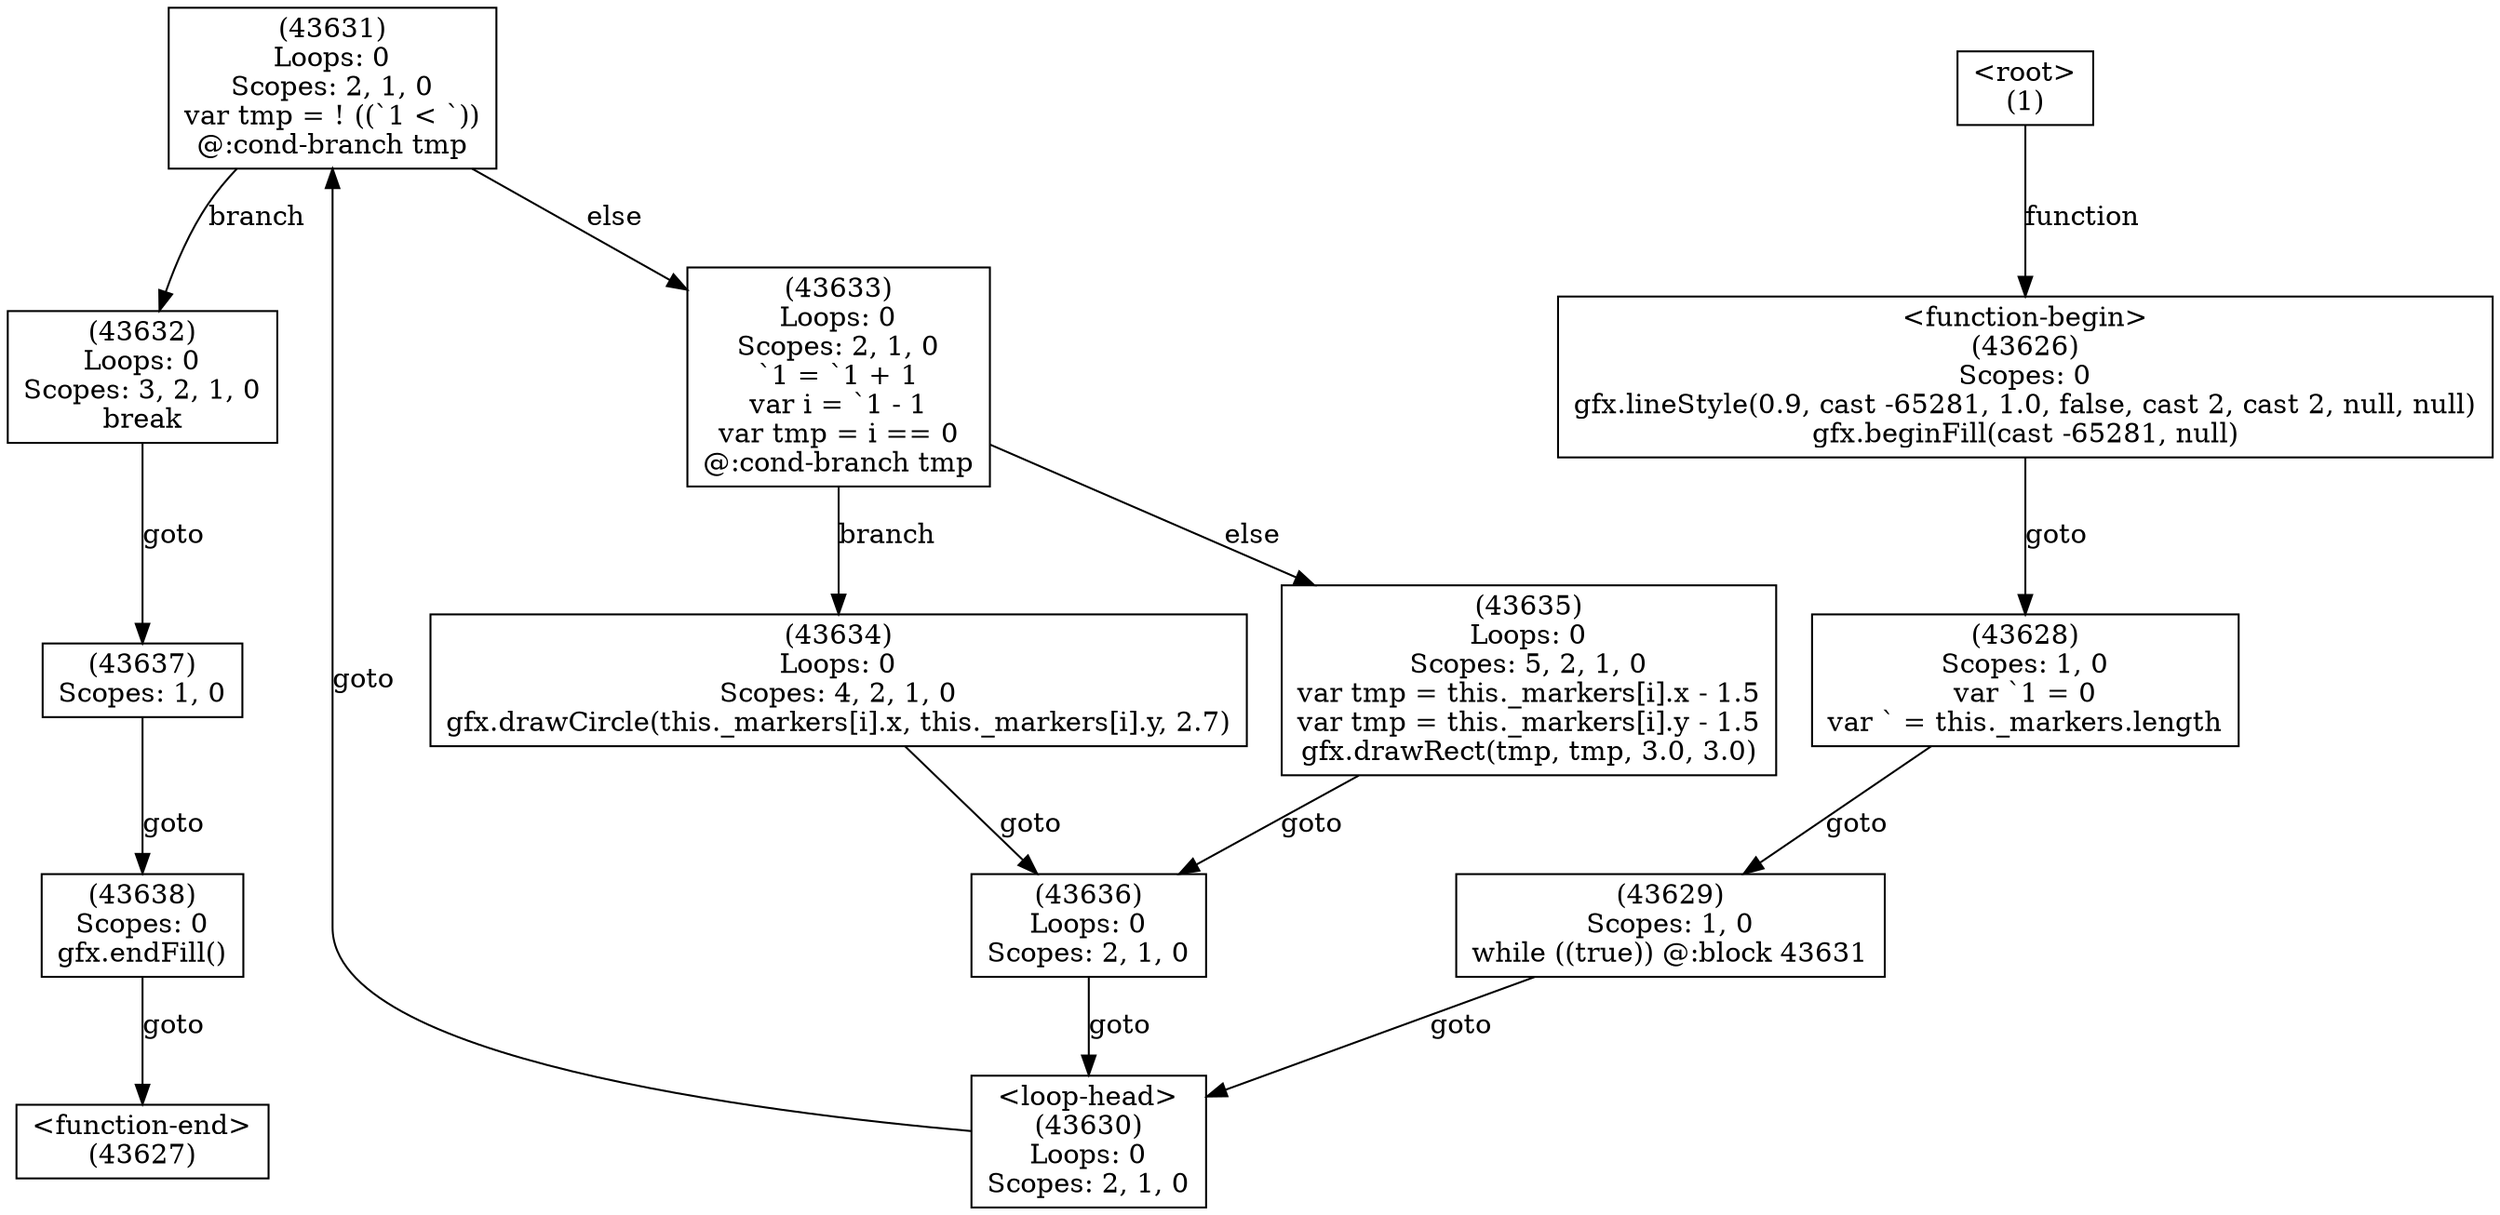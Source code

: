 digraph graphname {
n43638 [shape=box,label="(43638)\nScopes: 0\ngfx.endFill()"];
n43637 [shape=box,label="(43637)\nScopes: 1, 0"];
n43636 [shape=box,label="(43636)\nLoops: 0\nScopes: 2, 1, 0"];
n43635 [shape=box,label="(43635)\nLoops: 0\nScopes: 5, 2, 1, 0\nvar tmp = this._markers[i].x - 1.5\nvar tmp = this._markers[i].y - 1.5\ngfx.drawRect(tmp, tmp, 3.0, 3.0)"];
n43634 [shape=box,label="(43634)\nLoops: 0\nScopes: 4, 2, 1, 0\ngfx.drawCircle(this._markers[i].x, this._markers[i].y, 2.7)"];
n43633 [shape=box,label="(43633)\nLoops: 0\nScopes: 2, 1, 0\n`1 = `1 + 1\nvar i = `1 - 1\nvar tmp = i == 0\n@:cond-branch tmp"];
n43632 [shape=box,label="(43632)\nLoops: 0\nScopes: 3, 2, 1, 0\nbreak"];
n43631 [shape=box,label="(43631)\nLoops: 0\nScopes: 2, 1, 0\nvar tmp = ! ((`1 < `))\n@:cond-branch tmp"];
n43630 [shape=box,label="<loop-head>
(43630)\nLoops: 0\nScopes: 2, 1, 0"];
n43629 [shape=box,label="(43629)\nScopes: 1, 0\nwhile ((true)) @:block 43631"];
n43628 [shape=box,label="(43628)\nScopes: 1, 0\nvar `1 = 0\nvar ` = this._markers.length"];
n43627 [shape=box,label="<function-end>
(43627)"];
n43626 [shape=box,label="<function-begin>
(43626)\nScopes: 0\ngfx.lineStyle(0.9, cast -65281, 1.0, false, cast 2, cast 2, null, null)\ngfx.beginFill(cast -65281, null)"];
n1 [shape=box,label="<root>
(1)"];
n1 -> n43626[label="function"];
n43626 -> n43628[label="goto"];
n43628 -> n43629[label="goto"];
n43629 -> n43630[label="goto"];
n43630 -> n43631[label="goto"];
n43631 -> n43633[label="else"];
n43631 -> n43632[label="branch"];
n43632 -> n43637[label="goto"];
n43637 -> n43638[label="goto"];
n43638 -> n43627[label="goto"];
n43633 -> n43635[label="else"];
n43633 -> n43634[label="branch"];
n43634 -> n43636[label="goto"];
n43636 -> n43630[label="goto"];
n43635 -> n43636[label="goto"];
}
